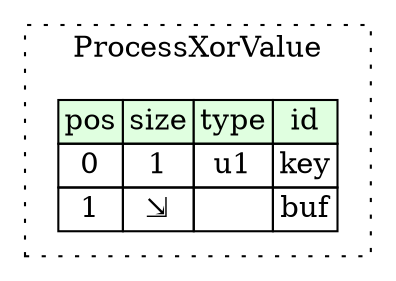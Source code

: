 digraph {
	rankdir=LR;
	node [shape=plaintext];
	subgraph cluster__process_xor_value {
		label="ProcessXorValue";
		graph[style=dotted];

		process_xor_value__seq [label=<<TABLE BORDER="0" CELLBORDER="1" CELLSPACING="0">
			<TR><TD BGCOLOR="#E0FFE0">pos</TD><TD BGCOLOR="#E0FFE0">size</TD><TD BGCOLOR="#E0FFE0">type</TD><TD BGCOLOR="#E0FFE0">id</TD></TR>
			<TR><TD PORT="key_pos">0</TD><TD PORT="key_size">1</TD><TD>u1</TD><TD PORT="key_type">key</TD></TR>
			<TR><TD PORT="buf_pos">1</TD><TD PORT="buf_size">⇲</TD><TD></TD><TD PORT="buf_type">buf</TD></TR>
		</TABLE>>];
	}
}
